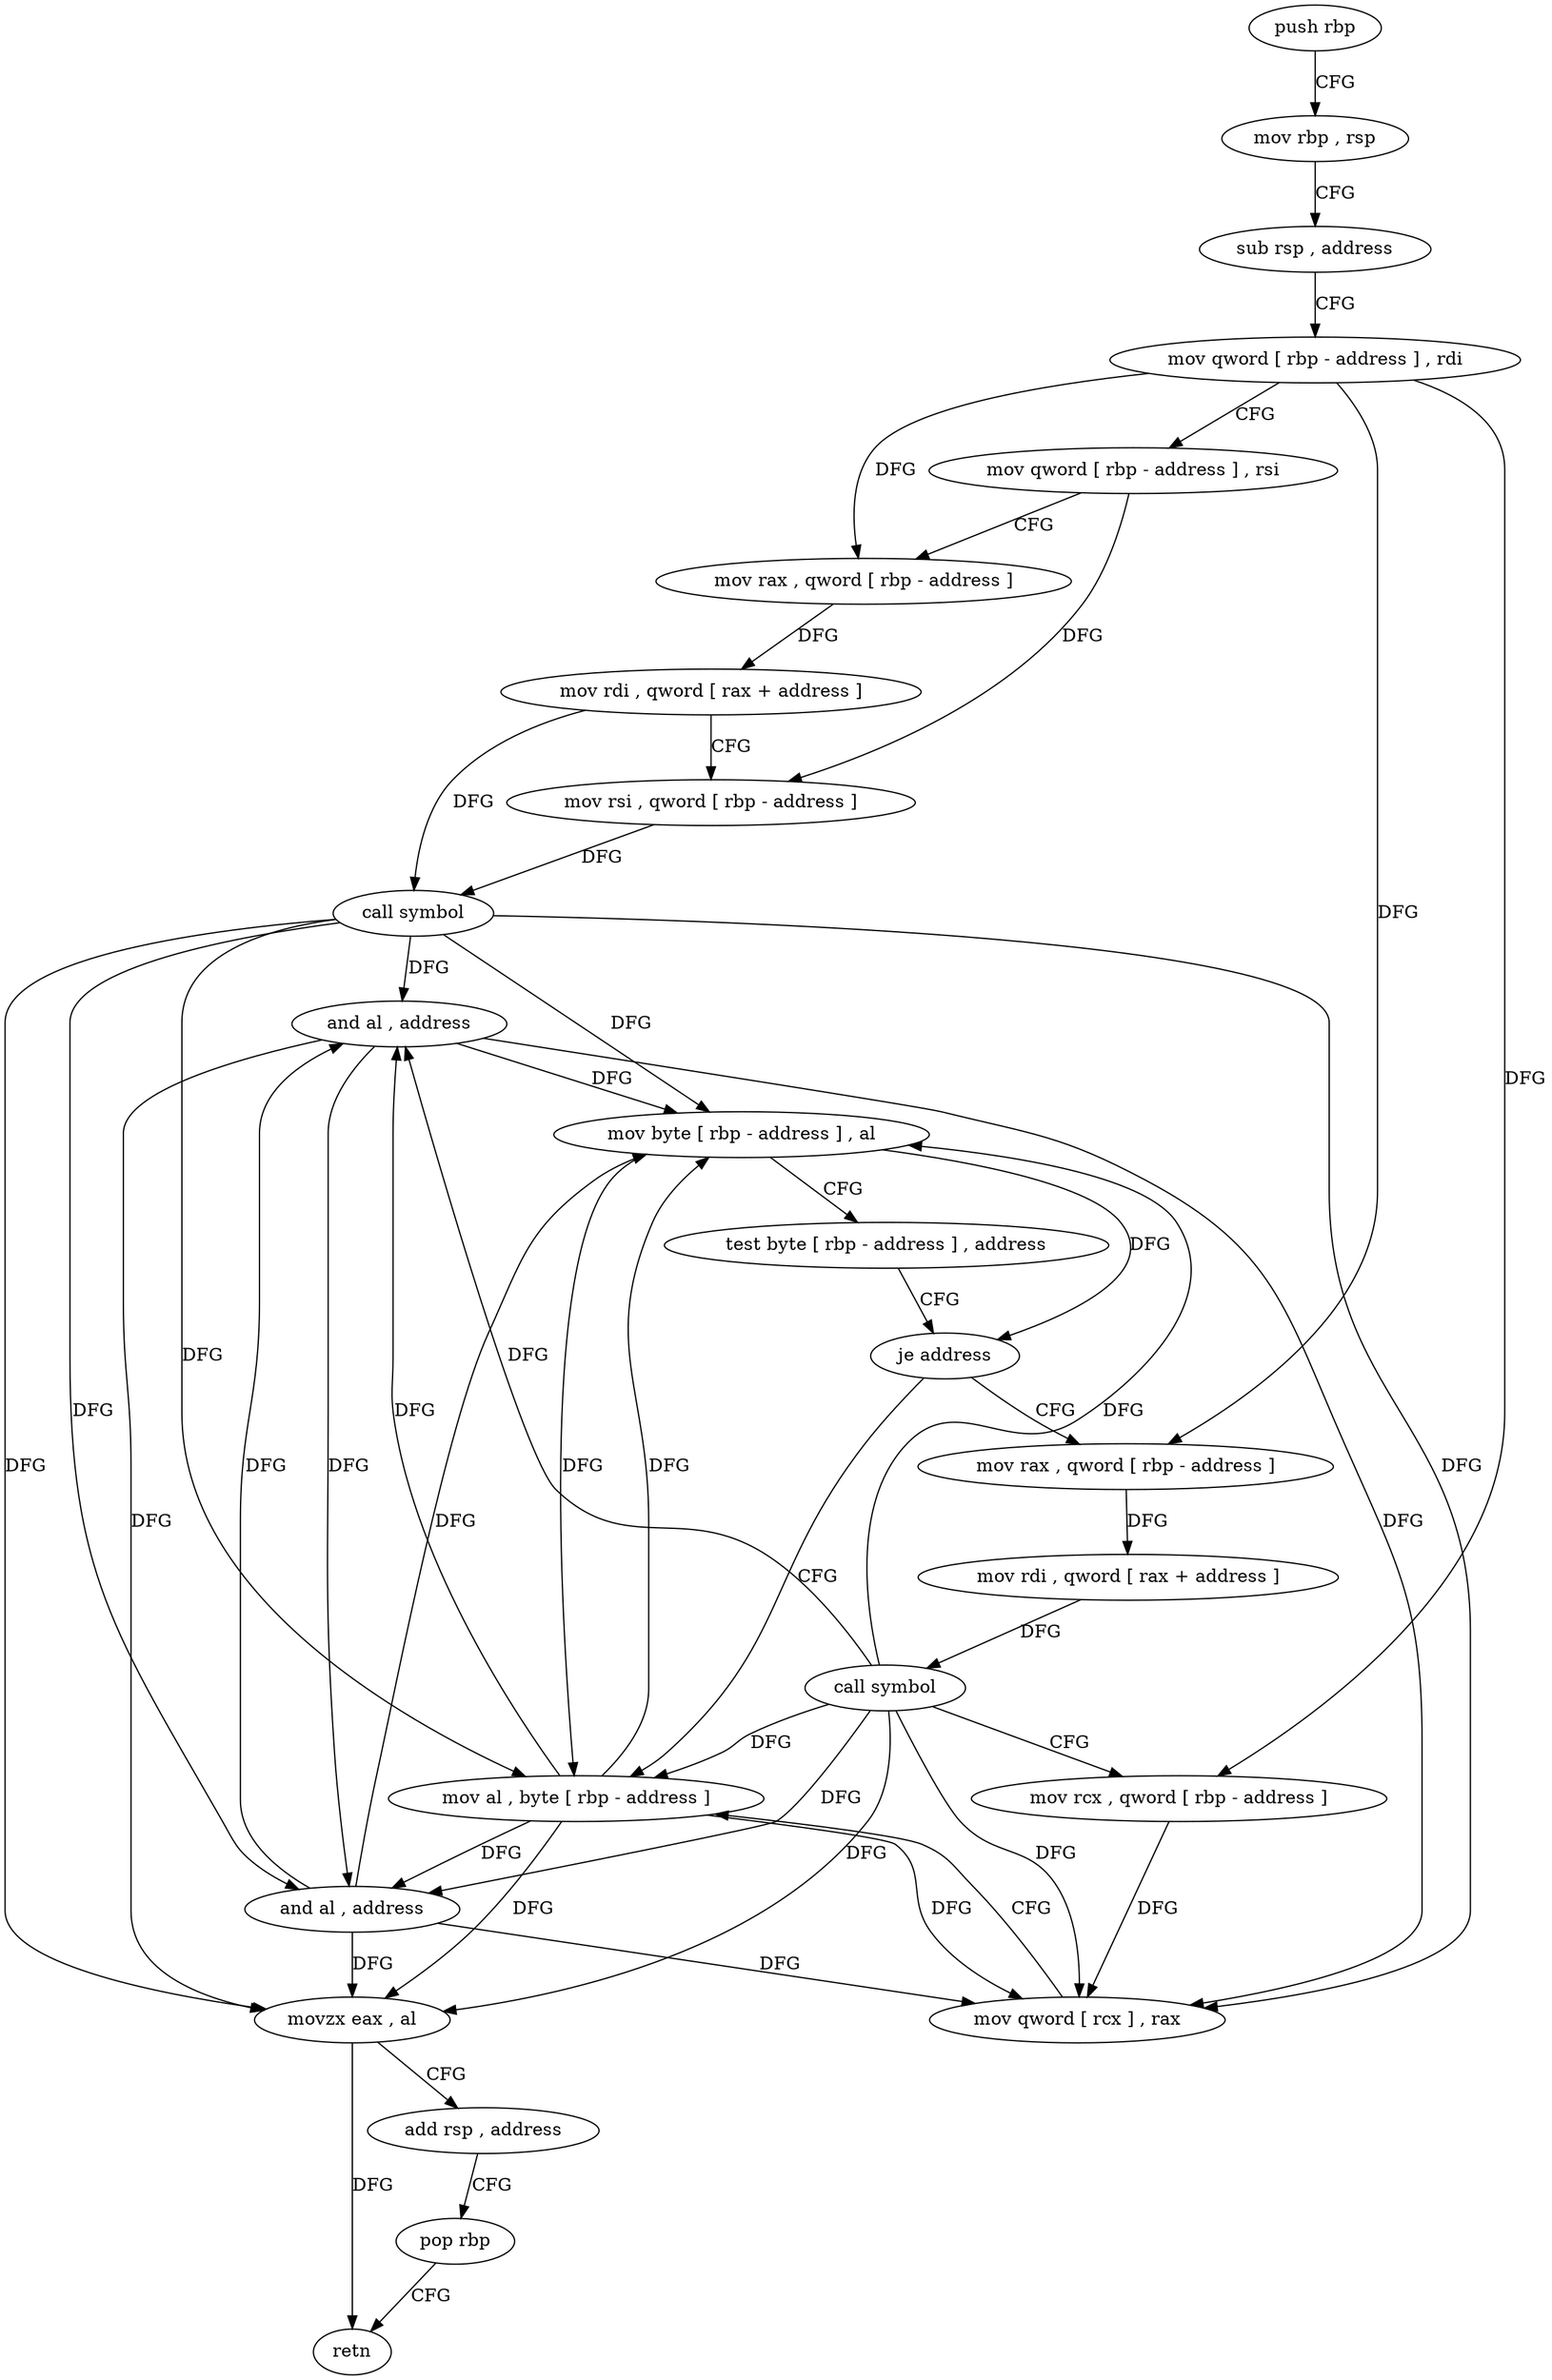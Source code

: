 digraph "func" {
"173008" [label = "push rbp" ]
"173009" [label = "mov rbp , rsp" ]
"173012" [label = "sub rsp , address" ]
"173016" [label = "mov qword [ rbp - address ] , rdi" ]
"173020" [label = "mov qword [ rbp - address ] , rsi" ]
"173024" [label = "mov rax , qword [ rbp - address ]" ]
"173028" [label = "mov rdi , qword [ rax + address ]" ]
"173032" [label = "mov rsi , qword [ rbp - address ]" ]
"173036" [label = "call symbol" ]
"173041" [label = "and al , address" ]
"173043" [label = "mov byte [ rbp - address ] , al" ]
"173046" [label = "test byte [ rbp - address ] , address" ]
"173050" [label = "je address" ]
"173076" [label = "mov al , byte [ rbp - address ]" ]
"173056" [label = "mov rax , qword [ rbp - address ]" ]
"173079" [label = "and al , address" ]
"173081" [label = "movzx eax , al" ]
"173084" [label = "add rsp , address" ]
"173088" [label = "pop rbp" ]
"173089" [label = "retn" ]
"173060" [label = "mov rdi , qword [ rax + address ]" ]
"173064" [label = "call symbol" ]
"173069" [label = "mov rcx , qword [ rbp - address ]" ]
"173073" [label = "mov qword [ rcx ] , rax" ]
"173008" -> "173009" [ label = "CFG" ]
"173009" -> "173012" [ label = "CFG" ]
"173012" -> "173016" [ label = "CFG" ]
"173016" -> "173020" [ label = "CFG" ]
"173016" -> "173024" [ label = "DFG" ]
"173016" -> "173056" [ label = "DFG" ]
"173016" -> "173069" [ label = "DFG" ]
"173020" -> "173024" [ label = "CFG" ]
"173020" -> "173032" [ label = "DFG" ]
"173024" -> "173028" [ label = "DFG" ]
"173028" -> "173032" [ label = "CFG" ]
"173028" -> "173036" [ label = "DFG" ]
"173032" -> "173036" [ label = "DFG" ]
"173036" -> "173041" [ label = "DFG" ]
"173036" -> "173043" [ label = "DFG" ]
"173036" -> "173076" [ label = "DFG" ]
"173036" -> "173079" [ label = "DFG" ]
"173036" -> "173081" [ label = "DFG" ]
"173036" -> "173073" [ label = "DFG" ]
"173041" -> "173043" [ label = "DFG" ]
"173041" -> "173079" [ label = "DFG" ]
"173041" -> "173081" [ label = "DFG" ]
"173041" -> "173073" [ label = "DFG" ]
"173043" -> "173046" [ label = "CFG" ]
"173043" -> "173050" [ label = "DFG" ]
"173043" -> "173076" [ label = "DFG" ]
"173046" -> "173050" [ label = "CFG" ]
"173050" -> "173076" [ label = "CFG" ]
"173050" -> "173056" [ label = "CFG" ]
"173076" -> "173079" [ label = "DFG" ]
"173076" -> "173041" [ label = "DFG" ]
"173076" -> "173043" [ label = "DFG" ]
"173076" -> "173081" [ label = "DFG" ]
"173076" -> "173073" [ label = "DFG" ]
"173056" -> "173060" [ label = "DFG" ]
"173079" -> "173081" [ label = "DFG" ]
"173079" -> "173041" [ label = "DFG" ]
"173079" -> "173043" [ label = "DFG" ]
"173079" -> "173073" [ label = "DFG" ]
"173081" -> "173084" [ label = "CFG" ]
"173081" -> "173089" [ label = "DFG" ]
"173084" -> "173088" [ label = "CFG" ]
"173088" -> "173089" [ label = "CFG" ]
"173060" -> "173064" [ label = "DFG" ]
"173064" -> "173069" [ label = "CFG" ]
"173064" -> "173041" [ label = "DFG" ]
"173064" -> "173043" [ label = "DFG" ]
"173064" -> "173079" [ label = "DFG" ]
"173064" -> "173081" [ label = "DFG" ]
"173064" -> "173076" [ label = "DFG" ]
"173064" -> "173073" [ label = "DFG" ]
"173069" -> "173073" [ label = "DFG" ]
"173073" -> "173076" [ label = "CFG" ]
}

